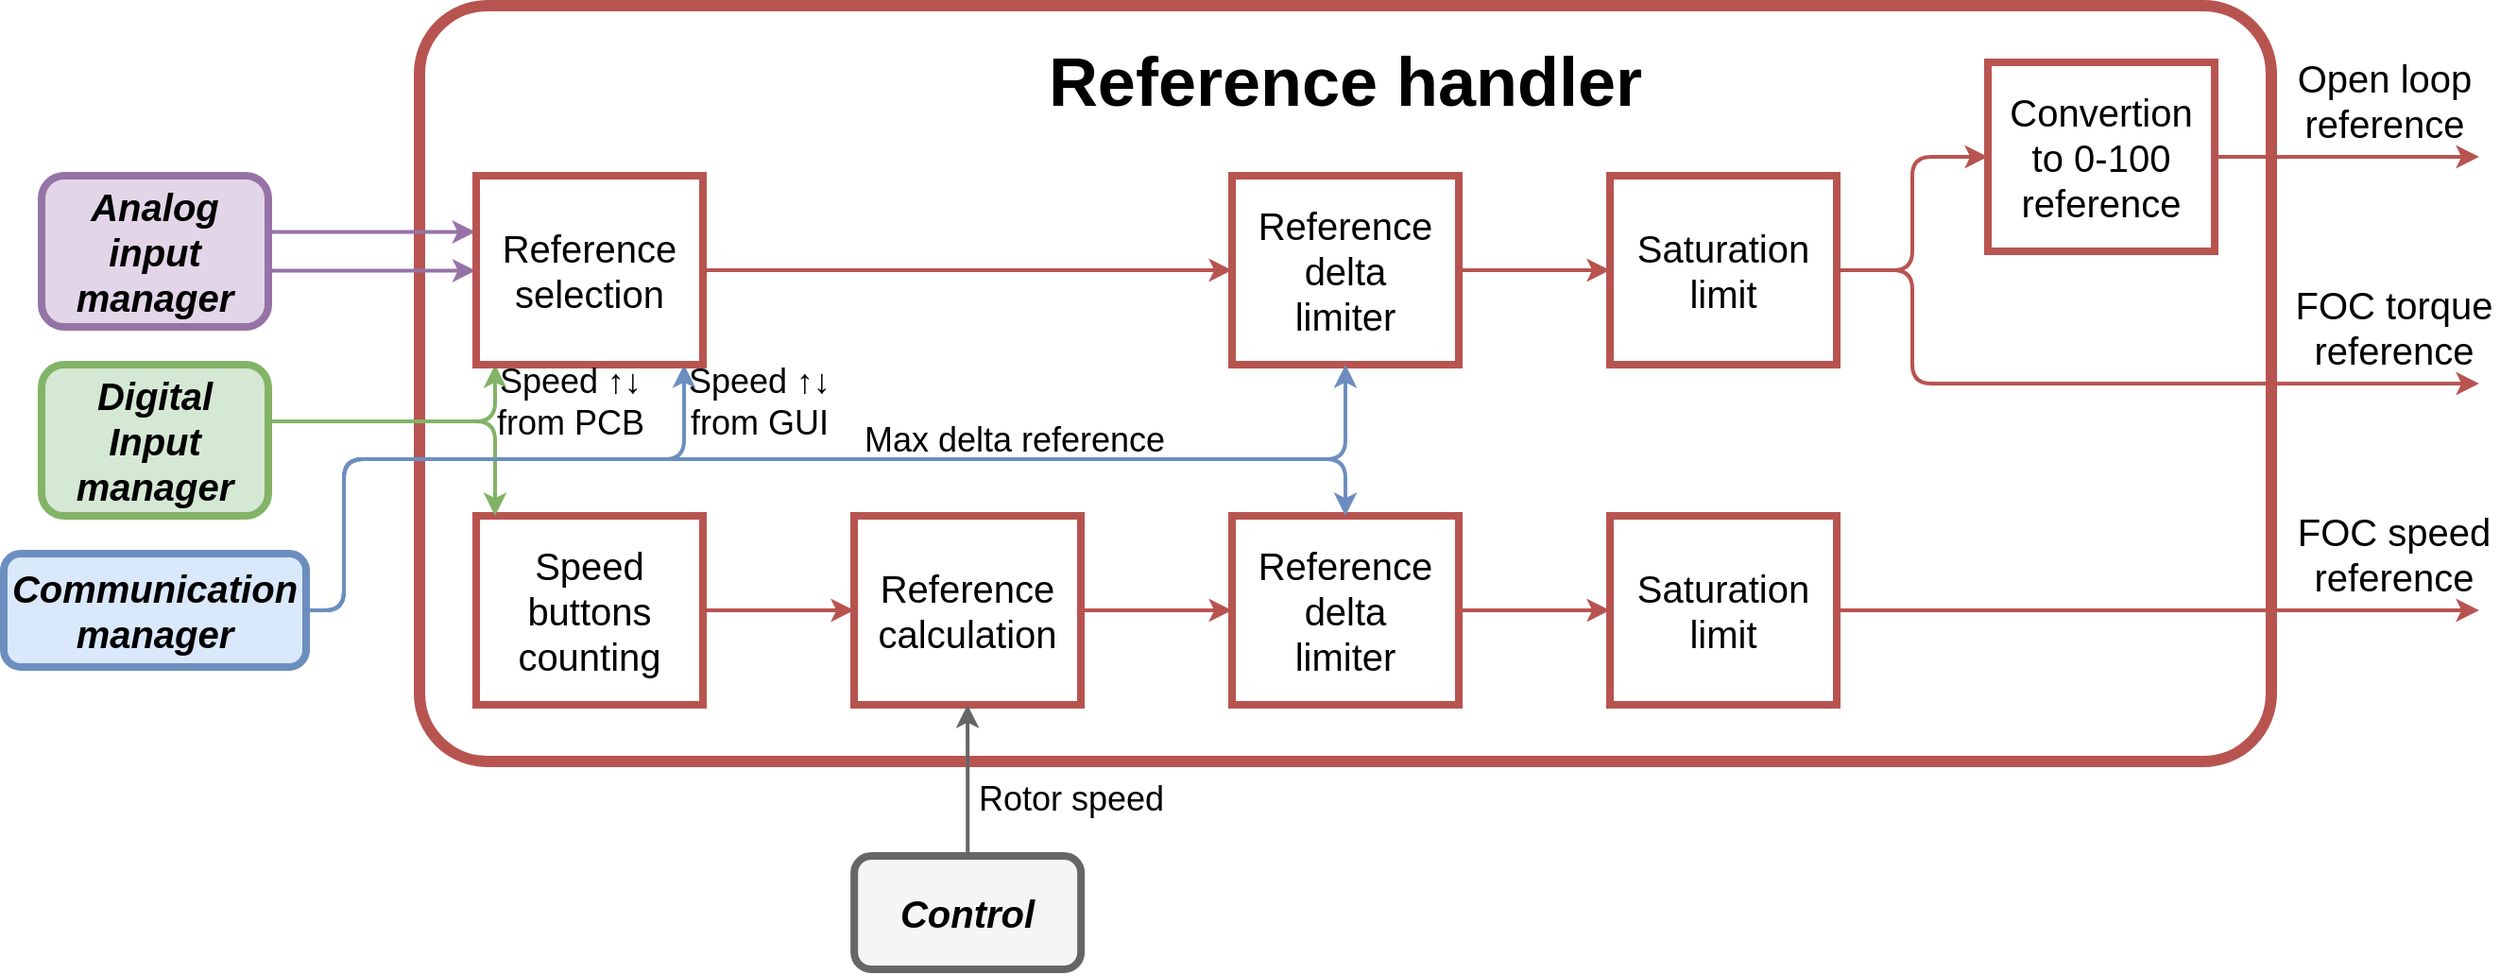 <mxfile version="10.6.6" type="device"><diagram id="Q5qTnzneIhUMCGw0VSSi" name="Page-1"><mxGraphModel dx="1514" dy="351" grid="1" gridSize="10" guides="1" tooltips="1" connect="1" arrows="1" fold="1" page="1" pageScale="1" pageWidth="850" pageHeight="1100" math="0" shadow="0"><root><mxCell id="0"/><mxCell id="1" parent="0"/><mxCell id="yyYB9QjUUOejiQ_0kL9o-74" value="" style="rounded=1;whiteSpace=wrap;html=1;shadow=0;glass=0;strokeWidth=6;fillColor=none;strokeColor=#b85450;arcSize=9;" vertex="1" parent="1"><mxGeometry x="130" y="410" width="980" height="400" as="geometry"/></mxCell><mxCell id="yyYB9QjUUOejiQ_0kL9o-70" value="&lt;span style=&quot;background-color: rgb(255 , 255 , 255)&quot;&gt;&lt;font style=&quot;font-size: 20px&quot;&gt;&lt;font style=&quot;font-size: 20px&quot;&gt;Open loop reference &lt;/font&gt;&lt;/font&gt;&lt;/span&gt;" style="text;html=1;strokeColor=none;fillColor=none;align=center;verticalAlign=middle;whiteSpace=wrap;rounded=0;" vertex="1" parent="1"><mxGeometry x="1120" y="450" width="100" height="20" as="geometry"/></mxCell><mxCell id="yyYB9QjUUOejiQ_0kL9o-42" style="edgeStyle=orthogonalEdgeStyle;rounded=0;orthogonalLoop=1;jettySize=auto;html=1;exitX=1;exitY=0.5;exitDx=0;exitDy=0;fillColor=#f8cecc;strokeColor=#b85450;strokeWidth=2;" edge="1" parent="1" source="yyYB9QjUUOejiQ_0kL9o-24"><mxGeometry relative="1" as="geometry"><mxPoint x="1220" y="730" as="targetPoint"/></mxGeometry></mxCell><mxCell id="yyYB9QjUUOejiQ_0kL9o-24" value="" style="rounded=0;whiteSpace=wrap;html=1;fillColor=none;strokeColor=#b85450;strokeWidth=4;" vertex="1" parent="1"><mxGeometry x="760" y="680" width="120" height="100" as="geometry"/></mxCell><mxCell id="yyYB9QjUUOejiQ_0kL9o-33" value="" style="rounded=0;whiteSpace=wrap;html=1;fillColor=none;strokeColor=#b85450;strokeWidth=4;" vertex="1" parent="1"><mxGeometry x="560" y="680" width="120" height="100" as="geometry"/></mxCell><mxCell id="yyYB9QjUUOejiQ_0kL9o-29" value="" style="rounded=0;whiteSpace=wrap;html=1;fillColor=none;strokeColor=#b85450;strokeWidth=4;" vertex="1" parent="1"><mxGeometry x="360" y="680" width="120" height="100" as="geometry"/></mxCell><mxCell id="yyYB9QjUUOejiQ_0kL9o-27" value="" style="rounded=0;whiteSpace=wrap;html=1;fillColor=none;strokeColor=#b85450;strokeWidth=4;" vertex="1" parent="1"><mxGeometry x="160" y="680" width="120" height="100" as="geometry"/></mxCell><mxCell id="yyYB9QjUUOejiQ_0kL9o-40" style="edgeStyle=orthogonalEdgeStyle;rounded=0;orthogonalLoop=1;jettySize=auto;html=1;fillColor=#f8cecc;strokeColor=#b85450;strokeWidth=2;" edge="1" parent="1" source="yyYB9QjUUOejiQ_0kL9o-19"><mxGeometry relative="1" as="geometry"><mxPoint x="1220" y="490" as="targetPoint"/></mxGeometry></mxCell><mxCell id="yyYB9QjUUOejiQ_0kL9o-19" value="" style="rounded=0;whiteSpace=wrap;html=1;fillColor=none;strokeColor=#b85450;strokeWidth=4;" vertex="1" parent="1"><mxGeometry x="960" y="440" width="120" height="100" as="geometry"/></mxCell><mxCell id="yyYB9QjUUOejiQ_0kL9o-20" style="edgeStyle=orthogonalEdgeStyle;rounded=0;orthogonalLoop=1;jettySize=auto;html=1;entryX=0;entryY=0.5;entryDx=0;entryDy=0;fillColor=#f8cecc;strokeColor=#b85450;strokeWidth=2;" edge="1" parent="1" source="yyYB9QjUUOejiQ_0kL9o-12" target="yyYB9QjUUOejiQ_0kL9o-13"><mxGeometry relative="1" as="geometry"/></mxCell><mxCell id="yyYB9QjUUOejiQ_0kL9o-21" style="edgeStyle=orthogonalEdgeStyle;rounded=0;orthogonalLoop=1;jettySize=auto;html=1;fillColor=#f8cecc;strokeColor=#b85450;strokeWidth=2;" edge="1" parent="1" source="yyYB9QjUUOejiQ_0kL9o-13" target="yyYB9QjUUOejiQ_0kL9o-17"><mxGeometry relative="1" as="geometry"/></mxCell><mxCell id="yyYB9QjUUOejiQ_0kL9o-13" value="" style="rounded=0;whiteSpace=wrap;html=1;fillColor=none;strokeColor=#b85450;strokeWidth=4;" vertex="1" parent="1"><mxGeometry x="560" y="500" width="120" height="100" as="geometry"/></mxCell><mxCell id="yyYB9QjUUOejiQ_0kL9o-15" value="&lt;div style=&quot;font-size: 20px&quot;&gt;Reference delta limiter&lt;br&gt;&lt;/div&gt;" style="text;html=1;strokeColor=none;fillColor=none;align=center;verticalAlign=middle;whiteSpace=wrap;rounded=0;" vertex="1" parent="1"><mxGeometry x="600" y="540" width="40" height="20" as="geometry"/></mxCell><mxCell id="yyYB9QjUUOejiQ_0kL9o-16" value="&lt;font style=&quot;font-size: 20px&quot;&gt;Saturation limit&lt;/font&gt;" style="text;html=1;strokeColor=none;fillColor=none;align=center;verticalAlign=middle;whiteSpace=wrap;rounded=0;" vertex="1" parent="1"><mxGeometry x="800" y="540" width="40" height="20" as="geometry"/></mxCell><mxCell id="yyYB9QjUUOejiQ_0kL9o-23" style="edgeStyle=orthogonalEdgeStyle;rounded=1;orthogonalLoop=1;jettySize=auto;html=1;entryX=0;entryY=0.5;entryDx=0;entryDy=0;fillColor=#f8cecc;strokeColor=#b85450;strokeWidth=2;" edge="1" parent="1" source="yyYB9QjUUOejiQ_0kL9o-17" target="yyYB9QjUUOejiQ_0kL9o-19"><mxGeometry relative="1" as="geometry"/></mxCell><mxCell id="yyYB9QjUUOejiQ_0kL9o-41" style="edgeStyle=orthogonalEdgeStyle;rounded=1;orthogonalLoop=1;jettySize=auto;html=1;exitX=1;exitY=0.5;exitDx=0;exitDy=0;fillColor=#f8cecc;strokeColor=#b85450;strokeWidth=2;" edge="1" parent="1" source="yyYB9QjUUOejiQ_0kL9o-17"><mxGeometry relative="1" as="geometry"><mxPoint x="1220" y="610" as="targetPoint"/><Array as="points"><mxPoint x="920" y="550"/><mxPoint x="920" y="610"/></Array></mxGeometry></mxCell><mxCell id="yyYB9QjUUOejiQ_0kL9o-17" value="" style="rounded=0;whiteSpace=wrap;html=1;fillColor=none;strokeColor=#b85450;strokeWidth=4;" vertex="1" parent="1"><mxGeometry x="760" y="500" width="120" height="100" as="geometry"/></mxCell><mxCell id="yyYB9QjUUOejiQ_0kL9o-18" value="&lt;font style=&quot;font-size: 20px&quot;&gt;Convertion to 0-100 reference&lt;/font&gt;" style="text;html=1;strokeColor=none;fillColor=none;align=center;verticalAlign=middle;whiteSpace=wrap;rounded=0;" vertex="1" parent="1"><mxGeometry x="1000" y="480" width="40" height="20" as="geometry"/></mxCell><mxCell id="yyYB9QjUUOejiQ_0kL9o-25" value="&lt;div style=&quot;font-size: 20px&quot; align=&quot;center&quot;&gt;Speed buttons counting&lt;/div&gt;" style="text;html=1;strokeColor=none;fillColor=none;align=center;verticalAlign=middle;whiteSpace=wrap;rounded=0;" vertex="1" parent="1"><mxGeometry x="200" y="720" width="40" height="20" as="geometry"/></mxCell><mxCell id="yyYB9QjUUOejiQ_0kL9o-26" style="edgeStyle=orthogonalEdgeStyle;rounded=0;orthogonalLoop=1;jettySize=auto;html=1;entryX=0;entryY=0.5;entryDx=0;entryDy=0;fillColor=#f8cecc;strokeColor=#b85450;strokeWidth=2;" edge="1" source="yyYB9QjUUOejiQ_0kL9o-27" target="yyYB9QjUUOejiQ_0kL9o-29" parent="1"><mxGeometry relative="1" as="geometry"/></mxCell><mxCell id="yyYB9QjUUOejiQ_0kL9o-28" style="edgeStyle=orthogonalEdgeStyle;rounded=0;orthogonalLoop=1;jettySize=auto;html=1;fillColor=#f8cecc;strokeColor=#b85450;strokeWidth=2;" edge="1" source="yyYB9QjUUOejiQ_0kL9o-29" target="yyYB9QjUUOejiQ_0kL9o-33" parent="1"><mxGeometry relative="1" as="geometry"/></mxCell><mxCell id="yyYB9QjUUOejiQ_0kL9o-30" value="&lt;div style=&quot;font-size: 20px&quot;&gt;Reference calculation&lt;/div&gt;" style="text;html=1;strokeColor=none;fillColor=none;align=center;verticalAlign=middle;whiteSpace=wrap;rounded=0;" vertex="1" parent="1"><mxGeometry x="400" y="720" width="40" height="20" as="geometry"/></mxCell><mxCell id="yyYB9QjUUOejiQ_0kL9o-31" value="&lt;font style=&quot;font-size: 20px&quot;&gt;Reference delta limiter&lt;/font&gt;" style="text;html=1;strokeColor=none;fillColor=none;align=center;verticalAlign=middle;whiteSpace=wrap;rounded=0;" vertex="1" parent="1"><mxGeometry x="600" y="720" width="40" height="20" as="geometry"/></mxCell><mxCell id="yyYB9QjUUOejiQ_0kL9o-32" style="edgeStyle=orthogonalEdgeStyle;rounded=0;orthogonalLoop=1;jettySize=auto;html=1;entryX=0;entryY=0.5;entryDx=0;entryDy=0;fillColor=#f8cecc;strokeColor=#b85450;strokeWidth=2;" edge="1" source="yyYB9QjUUOejiQ_0kL9o-33" target="yyYB9QjUUOejiQ_0kL9o-24" parent="1"><mxGeometry relative="1" as="geometry"/></mxCell><mxCell id="yyYB9QjUUOejiQ_0kL9o-34" value="&lt;font style=&quot;font-size: 20px&quot;&gt;Saturation limit&lt;/font&gt;" style="text;html=1;strokeColor=none;fillColor=none;align=center;verticalAlign=middle;whiteSpace=wrap;rounded=0;" vertex="1" parent="1"><mxGeometry x="800" y="720" width="40" height="20" as="geometry"/></mxCell><mxCell id="yyYB9QjUUOejiQ_0kL9o-46" value="" style="rounded=1;whiteSpace=wrap;html=1;fillColor=#e1d5e7;strokeColor=#9673a6;strokeWidth=4;" vertex="1" parent="1"><mxGeometry x="-70" y="500" width="120" height="80" as="geometry"/></mxCell><mxCell id="yyYB9QjUUOejiQ_0kL9o-54" style="edgeStyle=orthogonalEdgeStyle;rounded=1;orthogonalLoop=1;jettySize=auto;html=1;fillColor=#d5e8d4;strokeColor=#82b366;strokeWidth=2;" edge="1" parent="1" source="yyYB9QjUUOejiQ_0kL9o-47"><mxGeometry relative="1" as="geometry"><mxPoint x="170" y="600" as="targetPoint"/><Array as="points"><mxPoint x="170" y="630"/><mxPoint x="170" y="600"/></Array></mxGeometry></mxCell><mxCell id="yyYB9QjUUOejiQ_0kL9o-60" style="edgeStyle=orthogonalEdgeStyle;rounded=1;orthogonalLoop=1;jettySize=auto;html=1;fillColor=#d5e8d4;strokeColor=#82b366;strokeWidth=2;" edge="1" parent="1" source="yyYB9QjUUOejiQ_0kL9o-47" target="yyYB9QjUUOejiQ_0kL9o-27"><mxGeometry relative="1" as="geometry"><Array as="points"><mxPoint x="170" y="630"/></Array></mxGeometry></mxCell><mxCell id="yyYB9QjUUOejiQ_0kL9o-47" value="" style="rounded=1;whiteSpace=wrap;html=1;fillColor=#d5e8d4;strokeColor=#82b366;strokeWidth=4;" vertex="1" parent="1"><mxGeometry x="-70" y="600" width="120" height="80" as="geometry"/></mxCell><mxCell id="yyYB9QjUUOejiQ_0kL9o-62" style="edgeStyle=orthogonalEdgeStyle;rounded=1;orthogonalLoop=1;jettySize=auto;html=1;fillColor=#dae8fc;strokeColor=#6c8ebf;strokeWidth=2;" edge="1" parent="1" source="yyYB9QjUUOejiQ_0kL9o-48" target="yyYB9QjUUOejiQ_0kL9o-12"><mxGeometry relative="1" as="geometry"><mxPoint x="250" y="600" as="targetPoint"/><Array as="points"><mxPoint x="90" y="730"/><mxPoint x="90" y="650"/><mxPoint x="270" y="650"/></Array></mxGeometry></mxCell><mxCell id="yyYB9QjUUOejiQ_0kL9o-63" style="edgeStyle=orthogonalEdgeStyle;rounded=1;orthogonalLoop=1;jettySize=auto;html=1;entryX=0.5;entryY=0;entryDx=0;entryDy=0;fillColor=#dae8fc;strokeColor=#6c8ebf;strokeWidth=2;" edge="1" parent="1" source="yyYB9QjUUOejiQ_0kL9o-48" target="yyYB9QjUUOejiQ_0kL9o-33"><mxGeometry relative="1" as="geometry"><mxPoint x="530" y="660" as="targetPoint"/><Array as="points"><mxPoint x="90" y="730"/><mxPoint x="90" y="650"/><mxPoint x="620" y="650"/></Array></mxGeometry></mxCell><mxCell id="yyYB9QjUUOejiQ_0kL9o-65" style="edgeStyle=orthogonalEdgeStyle;rounded=1;orthogonalLoop=1;jettySize=auto;html=1;entryX=0.5;entryY=1;entryDx=0;entryDy=0;fillColor=#dae8fc;strokeColor=#6c8ebf;strokeWidth=2;" edge="1" parent="1" source="yyYB9QjUUOejiQ_0kL9o-48" target="yyYB9QjUUOejiQ_0kL9o-13"><mxGeometry relative="1" as="geometry"><mxPoint x="542.759" y="660" as="targetPoint"/><Array as="points"><mxPoint x="90" y="730"/><mxPoint x="90" y="650"/><mxPoint x="620" y="650"/></Array></mxGeometry></mxCell><mxCell id="yyYB9QjUUOejiQ_0kL9o-48" value="" style="rounded=1;whiteSpace=wrap;html=1;fillColor=#dae8fc;strokeColor=#6c8ebf;strokeWidth=4;" vertex="1" parent="1"><mxGeometry x="-90" y="700" width="160" height="60" as="geometry"/></mxCell><mxCell id="yyYB9QjUUOejiQ_0kL9o-53" value="&lt;b&gt;&lt;i&gt;&lt;font style=&quot;font-size: 20px&quot;&gt;Digital Input manager&lt;/font&gt;&lt;/i&gt;&lt;/b&gt;" style="text;html=1;strokeColor=none;fillColor=none;align=center;verticalAlign=middle;whiteSpace=wrap;rounded=0;" vertex="1" parent="1"><mxGeometry x="-30" y="630" width="40" height="20" as="geometry"/></mxCell><mxCell id="yyYB9QjUUOejiQ_0kL9o-58" style="edgeStyle=orthogonalEdgeStyle;rounded=0;orthogonalLoop=1;jettySize=auto;html=1;entryX=0.5;entryY=1;entryDx=0;entryDy=0;strokeWidth=2;fillColor=#f5f5f5;strokeColor=#666666;" edge="1" parent="1" source="yyYB9QjUUOejiQ_0kL9o-57" target="yyYB9QjUUOejiQ_0kL9o-29"><mxGeometry relative="1" as="geometry"/></mxCell><mxCell id="yyYB9QjUUOejiQ_0kL9o-57" value="" style="rounded=1;whiteSpace=wrap;html=1;fillColor=#f5f5f5;strokeColor=#666666;fontColor=#333333;strokeWidth=4;" vertex="1" parent="1"><mxGeometry x="360.071" y="860" width="120" height="60" as="geometry"/></mxCell><mxCell id="yyYB9QjUUOejiQ_0kL9o-59" value="&lt;b&gt;&lt;i&gt;&lt;font style=&quot;font-size: 20px&quot;&gt;Control&lt;/font&gt;&lt;/i&gt;&lt;/b&gt;" style="text;html=1;strokeColor=none;fillColor=none;align=center;verticalAlign=middle;whiteSpace=wrap;rounded=0;" vertex="1" parent="1"><mxGeometry x="400" y="880" width="40" height="20" as="geometry"/></mxCell><mxCell id="yyYB9QjUUOejiQ_0kL9o-66" value="&lt;b&gt;&lt;i&gt;&lt;font style=&quot;font-size: 20px&quot;&gt;Communication manager&lt;/font&gt;&lt;/i&gt;&lt;/b&gt;" style="text;html=1;strokeColor=none;fillColor=none;align=center;verticalAlign=middle;whiteSpace=wrap;rounded=0;" vertex="1" parent="1"><mxGeometry x="-30" y="720" width="40" height="20" as="geometry"/></mxCell><mxCell id="yyYB9QjUUOejiQ_0kL9o-67" style="edgeStyle=orthogonalEdgeStyle;rounded=1;orthogonalLoop=1;jettySize=auto;html=1;entryX=-0.003;entryY=0.397;entryDx=0;entryDy=0;entryPerimeter=0;fillColor=#e1d5e7;strokeColor=#9673a6;strokeWidth=2;" edge="1" parent="1"><mxGeometry relative="1" as="geometry"><mxPoint x="50.071" y="550.238" as="sourcePoint"/><mxPoint x="159.699" y="550.238" as="targetPoint"/><Array as="points"><mxPoint x="105" y="550.5"/></Array></mxGeometry></mxCell><mxCell id="yyYB9QjUUOejiQ_0kL9o-68" value="&lt;b&gt;&lt;i&gt;&lt;font style=&quot;font-size: 20px&quot;&gt;Analog input manager&lt;/font&gt;&lt;/i&gt;&lt;/b&gt;" style="text;html=1;strokeColor=none;fillColor=none;align=center;verticalAlign=middle;whiteSpace=wrap;rounded=0;" vertex="1" parent="1"><mxGeometry x="-30" y="530" width="40" height="20" as="geometry"/></mxCell><mxCell id="yyYB9QjUUOejiQ_0kL9o-69" value="&lt;font style=&quot;font-size: 20px&quot;&gt;FOC torque reference&lt;/font&gt;" style="text;html=1;strokeColor=none;fillColor=none;align=center;verticalAlign=middle;whiteSpace=wrap;rounded=0;" vertex="1" parent="1"><mxGeometry x="1120" y="570" width="110" height="20" as="geometry"/></mxCell><mxCell id="yyYB9QjUUOejiQ_0kL9o-71" value="&lt;font style=&quot;font-size: 20px&quot;&gt;FOC speed reference&lt;/font&gt;" style="text;html=1;strokeColor=none;fillColor=none;align=center;verticalAlign=middle;whiteSpace=wrap;rounded=0;" vertex="1" parent="1"><mxGeometry x="1120" y="690" width="110" height="20" as="geometry"/></mxCell><mxCell id="yyYB9QjUUOejiQ_0kL9o-73" style="edgeStyle=orthogonalEdgeStyle;rounded=1;orthogonalLoop=1;jettySize=auto;html=1;entryX=-0.003;entryY=0.397;entryDx=0;entryDy=0;entryPerimeter=0;fillColor=#e1d5e7;strokeColor=#9673a6;strokeWidth=2;" edge="1" parent="1"><mxGeometry relative="1" as="geometry"><mxPoint x="49.857" y="529.786" as="sourcePoint"/><mxPoint x="159.571" y="529.786" as="targetPoint"/><Array as="points"><mxPoint x="105" y="530"/></Array></mxGeometry></mxCell><mxCell id="yyYB9QjUUOejiQ_0kL9o-12" value="" style="rounded=0;whiteSpace=wrap;html=1;fillColor=#ffffff;strokeColor=#b85450;strokeWidth=4;glass=0;shadow=0;" vertex="1" parent="1"><mxGeometry x="160" y="500" width="120" height="100" as="geometry"/></mxCell><mxCell id="yyYB9QjUUOejiQ_0kL9o-11" value="&lt;div style=&quot;font-size: 20px&quot; align=&quot;center&quot;&gt;Reference selection&lt;br&gt;&lt;/div&gt;" style="text;html=1;strokeColor=none;fillColor=none;align=center;verticalAlign=middle;whiteSpace=wrap;rounded=0;" vertex="1" parent="1"><mxGeometry x="200" y="540" width="40" height="20" as="geometry"/></mxCell><mxCell id="yyYB9QjUUOejiQ_0kL9o-75" value="&lt;font style=&quot;font-size: 36px&quot;&gt;&lt;b&gt;&lt;font style=&quot;font-size: 36px&quot;&gt;Reference handler&lt;/font&gt;&lt;/b&gt;&lt;/font&gt;" style="text;html=1;strokeColor=none;fillColor=none;align=center;verticalAlign=middle;whiteSpace=wrap;rounded=0;shadow=0;glass=0;" vertex="1" parent="1"><mxGeometry x="450" y="440" width="340" height="20" as="geometry"/></mxCell><mxCell id="yyYB9QjUUOejiQ_0kL9o-76" value="&lt;font style=&quot;font-size: 18px&quot;&gt;Max delta reference&lt;/font&gt;" style="text;html=1;align=center;verticalAlign=middle;whiteSpace=wrap;rounded=0;shadow=0;glass=0;" vertex="1" parent="1"><mxGeometry x="360" y="630" width="170" height="20" as="geometry"/></mxCell><mxCell id="yyYB9QjUUOejiQ_0kL9o-77" value="&lt;font style=&quot;font-size: 18px&quot;&gt;Rotor speed&lt;/font&gt;" style="text;html=1;align=center;verticalAlign=middle;whiteSpace=wrap;rounded=0;shadow=0;glass=0;" vertex="1" parent="1"><mxGeometry x="420" y="820" width="110" height="20" as="geometry"/></mxCell><mxCell id="yyYB9QjUUOejiQ_0kL9o-78" value="&lt;span style=&quot;&quot;&gt;&lt;font style=&quot;font-size: 18px&quot;&gt;Speed&lt;/font&gt;&lt;/span&gt;&lt;font style=&quot;font-size: 18px&quot;&gt;&lt;span style=&quot;&quot;&gt;&lt;font style=&quot;font-size: 18px&quot;&gt; ↑↓ from GUI&lt;/font&gt;&lt;/span&gt;&lt;b&gt;&lt;br&gt;&lt;/b&gt;&lt;/font&gt;" style="text;html=1;align=center;verticalAlign=middle;whiteSpace=wrap;rounded=0;shadow=0;glass=0;labelBackgroundColor=none;labelBorderColor=none;" vertex="1" parent="1"><mxGeometry x="260" y="610" width="100" height="20" as="geometry"/></mxCell><mxCell id="yyYB9QjUUOejiQ_0kL9o-79" value="&lt;span&gt;&lt;font style=&quot;font-size: 18px&quot;&gt;Speed&lt;/font&gt;&lt;/span&gt;&lt;font style=&quot;font-size: 18px&quot;&gt;&lt;span&gt;&lt;font style=&quot;font-size: 18px&quot;&gt; ↑↓ from PCB&lt;/font&gt;&lt;/span&gt;&lt;b&gt;&lt;br&gt;&lt;/b&gt;&lt;/font&gt;" style="text;html=1;align=center;verticalAlign=middle;whiteSpace=wrap;rounded=0;shadow=0;glass=0;labelBackgroundColor=none;labelBorderColor=none;" vertex="1" parent="1"><mxGeometry x="160" y="610" width="100" height="20" as="geometry"/></mxCell></root></mxGraphModel></diagram></mxfile>